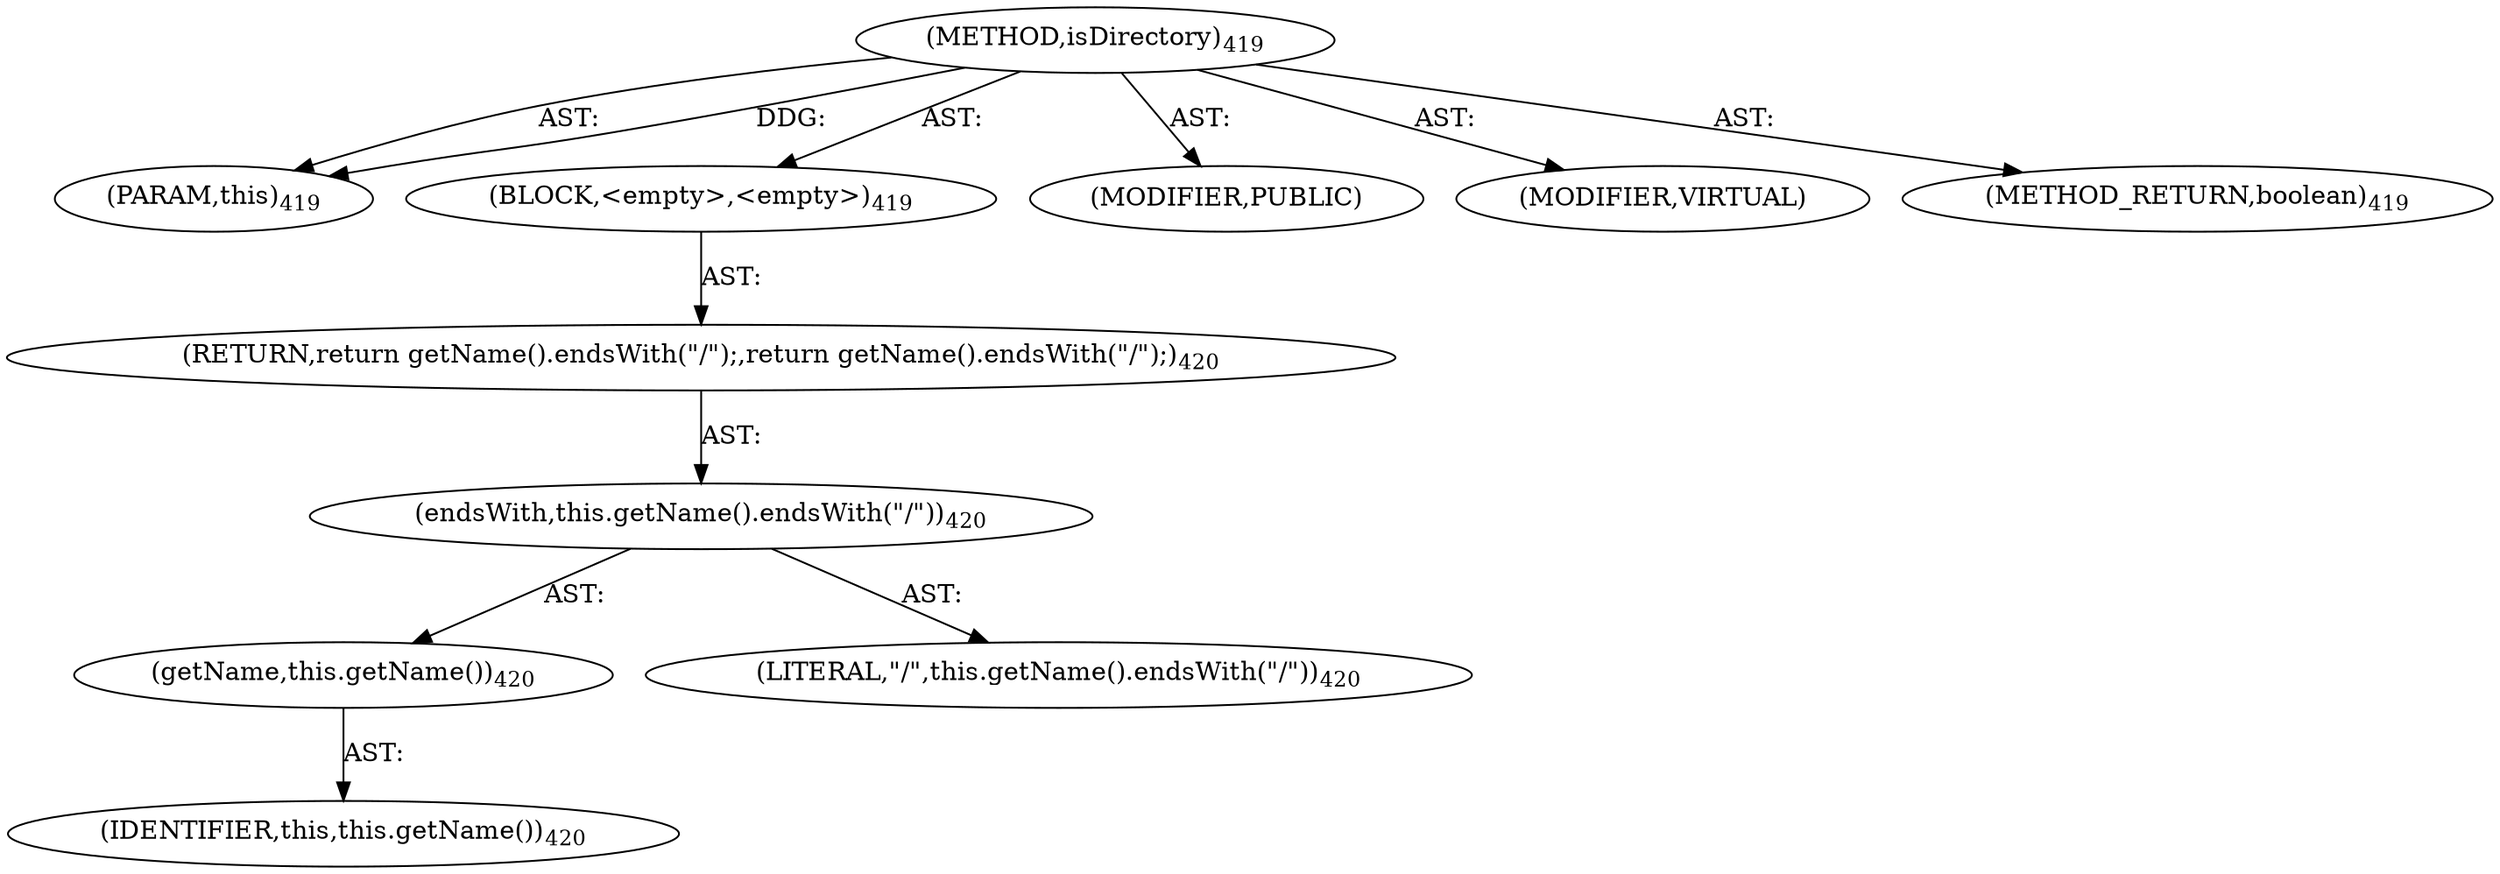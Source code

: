 digraph "isDirectory" {  
"111669149720" [label = <(METHOD,isDirectory)<SUB>419</SUB>> ]
"115964117004" [label = <(PARAM,this)<SUB>419</SUB>> ]
"25769803824" [label = <(BLOCK,&lt;empty&gt;,&lt;empty&gt;)<SUB>419</SUB>> ]
"146028888076" [label = <(RETURN,return getName().endsWith(&quot;/&quot;);,return getName().endsWith(&quot;/&quot;);)<SUB>420</SUB>> ]
"30064771308" [label = <(endsWith,this.getName().endsWith(&quot;/&quot;))<SUB>420</SUB>> ]
"30064771309" [label = <(getName,this.getName())<SUB>420</SUB>> ]
"68719476758" [label = <(IDENTIFIER,this,this.getName())<SUB>420</SUB>> ]
"90194313257" [label = <(LITERAL,&quot;/&quot;,this.getName().endsWith(&quot;/&quot;))<SUB>420</SUB>> ]
"133143986234" [label = <(MODIFIER,PUBLIC)> ]
"133143986235" [label = <(MODIFIER,VIRTUAL)> ]
"128849018904" [label = <(METHOD_RETURN,boolean)<SUB>419</SUB>> ]
  "111669149720" -> "115964117004"  [ label = "AST: "] 
  "111669149720" -> "25769803824"  [ label = "AST: "] 
  "111669149720" -> "133143986234"  [ label = "AST: "] 
  "111669149720" -> "133143986235"  [ label = "AST: "] 
  "111669149720" -> "128849018904"  [ label = "AST: "] 
  "25769803824" -> "146028888076"  [ label = "AST: "] 
  "146028888076" -> "30064771308"  [ label = "AST: "] 
  "30064771308" -> "30064771309"  [ label = "AST: "] 
  "30064771308" -> "90194313257"  [ label = "AST: "] 
  "30064771309" -> "68719476758"  [ label = "AST: "] 
  "111669149720" -> "115964117004"  [ label = "DDG: "] 
}
